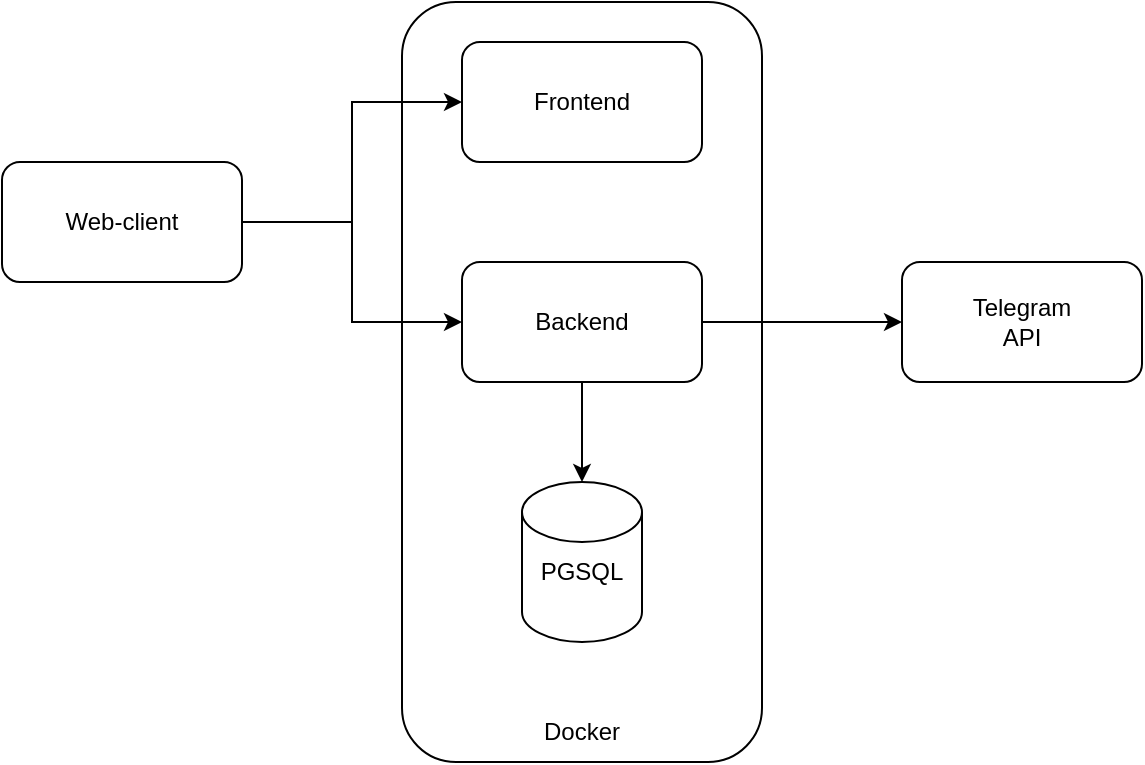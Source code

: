 <mxfile version="24.7.5">
  <diagram name="Page-1" id="22cuElv2aQbMfaEOV4in">
    <mxGraphModel dx="1098" dy="828" grid="1" gridSize="10" guides="1" tooltips="1" connect="1" arrows="1" fold="1" page="1" pageScale="1" pageWidth="850" pageHeight="1100" math="0" shadow="0">
      <root>
        <mxCell id="0" />
        <mxCell id="1" parent="0" />
        <mxCell id="DrFW-OORDciAGgpEKgxX-2" value="" style="rounded=1;whiteSpace=wrap;html=1;" vertex="1" parent="1">
          <mxGeometry x="160" y="160" width="120" height="60" as="geometry" />
        </mxCell>
        <mxCell id="DrFW-OORDciAGgpEKgxX-4" value="Web-client" style="text;html=1;align=center;verticalAlign=middle;whiteSpace=wrap;rounded=0;" vertex="1" parent="1">
          <mxGeometry x="190" y="175" width="60" height="30" as="geometry" />
        </mxCell>
        <mxCell id="DrFW-OORDciAGgpEKgxX-11" value="" style="rounded=1;whiteSpace=wrap;html=1;" vertex="1" parent="1">
          <mxGeometry x="610" y="210" width="120" height="60" as="geometry" />
        </mxCell>
        <mxCell id="DrFW-OORDciAGgpEKgxX-12" value="Telegram API" style="text;html=1;align=center;verticalAlign=middle;whiteSpace=wrap;rounded=0;" vertex="1" parent="1">
          <mxGeometry x="640" y="225" width="60" height="30" as="geometry" />
        </mxCell>
        <mxCell id="DrFW-OORDciAGgpEKgxX-17" value="" style="rounded=1;whiteSpace=wrap;html=1;" vertex="1" parent="1">
          <mxGeometry x="360" y="80" width="180" height="380" as="geometry" />
        </mxCell>
        <mxCell id="DrFW-OORDciAGgpEKgxX-1" value="" style="rounded=1;whiteSpace=wrap;html=1;" vertex="1" parent="1">
          <mxGeometry x="390" y="100" width="120" height="60" as="geometry" />
        </mxCell>
        <mxCell id="DrFW-OORDciAGgpEKgxX-5" value="Frontend" style="text;html=1;align=center;verticalAlign=middle;whiteSpace=wrap;rounded=0;" vertex="1" parent="1">
          <mxGeometry x="420" y="115" width="60" height="30" as="geometry" />
        </mxCell>
        <mxCell id="DrFW-OORDciAGgpEKgxX-15" style="edgeStyle=orthogonalEdgeStyle;rounded=0;orthogonalLoop=1;jettySize=auto;html=1;entryX=0.5;entryY=0;entryDx=0;entryDy=0;entryPerimeter=0;" edge="1" parent="1" source="DrFW-OORDciAGgpEKgxX-7" target="DrFW-OORDciAGgpEKgxX-9">
          <mxGeometry relative="1" as="geometry">
            <mxPoint x="625" y="240" as="targetPoint" />
            <Array as="points">
              <mxPoint x="450" y="320" />
              <mxPoint x="450" y="320" />
            </Array>
          </mxGeometry>
        </mxCell>
        <mxCell id="DrFW-OORDciAGgpEKgxX-7" value="" style="rounded=1;whiteSpace=wrap;html=1;" vertex="1" parent="1">
          <mxGeometry x="390" y="210" width="120" height="60" as="geometry" />
        </mxCell>
        <mxCell id="DrFW-OORDciAGgpEKgxX-8" value="Backend" style="text;html=1;align=center;verticalAlign=middle;whiteSpace=wrap;rounded=0;" vertex="1" parent="1">
          <mxGeometry x="420" y="225" width="60" height="30" as="geometry" />
        </mxCell>
        <mxCell id="DrFW-OORDciAGgpEKgxX-9" value="" style="shape=cylinder3;whiteSpace=wrap;html=1;boundedLbl=1;backgroundOutline=1;size=15;" vertex="1" parent="1">
          <mxGeometry x="420" y="320" width="60" height="80" as="geometry" />
        </mxCell>
        <mxCell id="DrFW-OORDciAGgpEKgxX-10" value="PGSQL" style="text;html=1;align=center;verticalAlign=middle;whiteSpace=wrap;rounded=0;" vertex="1" parent="1">
          <mxGeometry x="420" y="350" width="60" height="30" as="geometry" />
        </mxCell>
        <mxCell id="DrFW-OORDciAGgpEKgxX-13" style="edgeStyle=orthogonalEdgeStyle;rounded=0;orthogonalLoop=1;jettySize=auto;html=1;entryX=0;entryY=0.5;entryDx=0;entryDy=0;" edge="1" parent="1" source="DrFW-OORDciAGgpEKgxX-2" target="DrFW-OORDciAGgpEKgxX-1">
          <mxGeometry relative="1" as="geometry" />
        </mxCell>
        <mxCell id="DrFW-OORDciAGgpEKgxX-14" style="edgeStyle=orthogonalEdgeStyle;rounded=0;orthogonalLoop=1;jettySize=auto;html=1;entryX=0;entryY=0.5;entryDx=0;entryDy=0;" edge="1" parent="1" source="DrFW-OORDciAGgpEKgxX-2" target="DrFW-OORDciAGgpEKgxX-7">
          <mxGeometry relative="1" as="geometry" />
        </mxCell>
        <mxCell id="DrFW-OORDciAGgpEKgxX-16" style="edgeStyle=orthogonalEdgeStyle;rounded=0;orthogonalLoop=1;jettySize=auto;html=1;entryX=0;entryY=0.5;entryDx=0;entryDy=0;" edge="1" parent="1" source="DrFW-OORDciAGgpEKgxX-7" target="DrFW-OORDciAGgpEKgxX-11">
          <mxGeometry relative="1" as="geometry" />
        </mxCell>
        <mxCell id="DrFW-OORDciAGgpEKgxX-18" value="Docker" style="text;html=1;align=center;verticalAlign=middle;whiteSpace=wrap;rounded=0;" vertex="1" parent="1">
          <mxGeometry x="420" y="430" width="60" height="30" as="geometry" />
        </mxCell>
      </root>
    </mxGraphModel>
  </diagram>
</mxfile>
